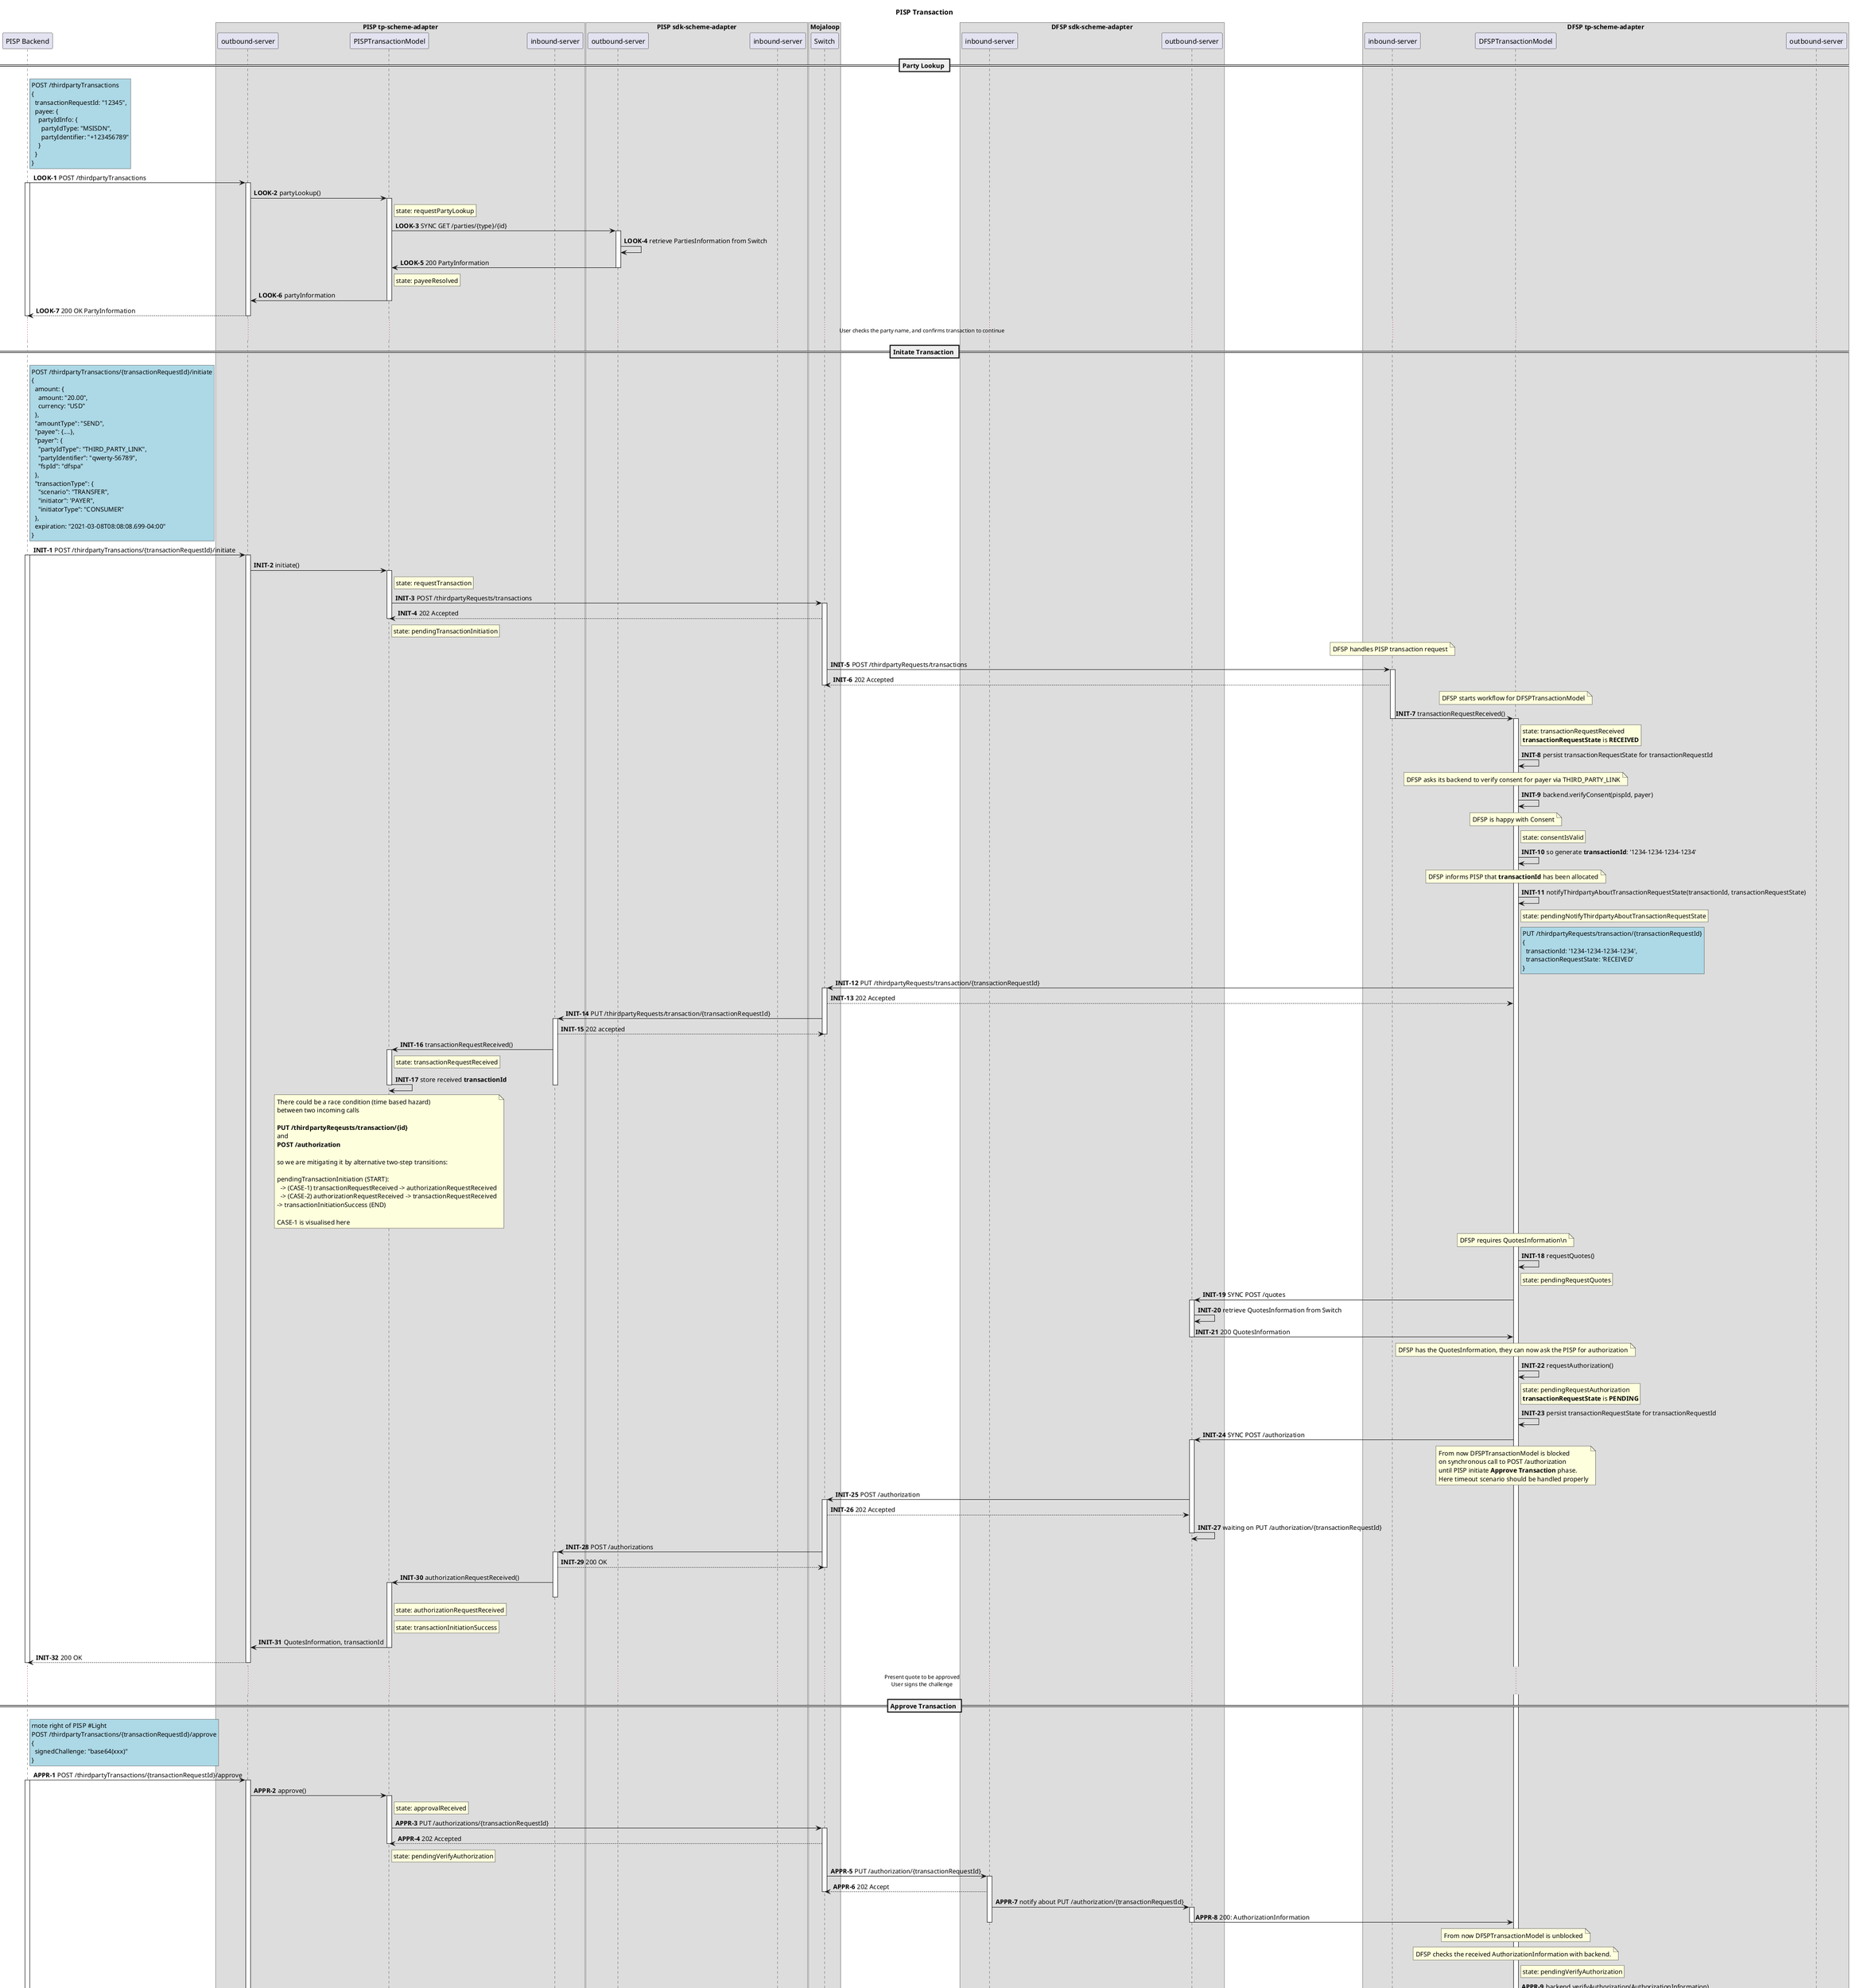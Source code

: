 @startuml

title PISP Transaction


participant "PISP Backend" as PISP
box "PISP tp-scheme-adapter"
  participant "outbound-server" as PISP_TP_OUT
  participant "PISPTransactionModel" as PISP_TM
  participant "inbound-server" as PISP_TP_IN
end box
box "PISP sdk-scheme-adapter"
  participant "outbound-server" as PISP_SDK_OUT
  participant "inbound-server" as PISP_SDK_IN
end box
box "Mojaloop"
    participant Switch
end box
box "DFSP sdk-scheme-adapter"
  participant "inbound-server" as DFSP_SDK_IN
  participant "outbound-server" as DFSP_SDK_OUT
end box
box "DFSP tp-scheme-adapter"
  participant "inbound-server" as DFSP_TP_IN
  participant "DFSPTransactionModel" as DFSP_TM
  participant "outbound-server" as DFSP_TP_OUT
end box


== Party Lookup ==
autonumber 1 "<b>LOOK-#</b>"
rnote right of PISP #LightBlue
POST /thirdpartyTransactions
{
  transactionRequestId: "12345",
  payee: {
    partyIdInfo: {
      partyIdType: "MSISDN",
      partyIdentifier: "+123456789"
    }
  }
}
end note
PISP -> PISP_TP_OUT: POST /thirdpartyTransactions
activate PISP
activate PISP_TP_OUT
' TODO: line up with state-models.md doc
PISP_TP_OUT -> PISP_TM: partyLookup()
rnote right of PISP_TM: state: requestPartyLookup
activate PISP_TM

PISP_TM -> PISP_SDK_OUT: SYNC GET /parties/{type}/{id}
activate PISP_SDK_OUT
PISP_SDK_OUT -> PISP_SDK_OUT: retrieve PartiesInformation from Switch
PISP_SDK_OUT -> PISP_TM: 200 PartyInformation
deactivate PISP_SDK_OUT
rnote right of PISP_TM: state: payeeResolved

PISP_TM -> PISP_TP_OUT: partyInformation
deactivate PISP_TM

' TODO: party lookup details
PISP_TP_OUT --> PISP: 200 OK PartyInformation
deactivate PISP_TP_OUT
deactivate PISP

...User checks the party name, and confirms transaction to continue...



== Initate Transaction ==
autonumber 1 "<b>INIT-#</b>"
rnote right of PISP #LightBlue
POST /thirdpartyTransactions/{transactionRequestId}/initiate
{
  amount: {
    amount: "20.00",
    currency: "USD"
  },
  "amountType": "SEND",
  "payee": {....},
  "payer": {
    "partyIdType": "THIRD_PARTY_LINK",
    "partyIdentifier": "qwerty-56789",
    "fspId": "dfspa"
  },
  "transactionType": {
    "scenario": "TRANSFER",
    "initiator": 'PAYER",
    "initiatorType": "CONSUMER"
  },
  expiration: "2021-03-08T08:08:08.699-04:00"
}
end note
PISP -> PISP_TP_OUT: POST /thirdpartyTransactions/{transactionRequestId}/initiate
activate PISP
activate PISP_TP_OUT

PISP_TP_OUT -> PISP_TM: initiate()
activate PISP_TM
rnote right of PISP_TM: state: requestTransaction

PISP_TM -> Switch: POST /thirdpartyRequests/transactions
activate Switch
Switch --> PISP_TM: 202 Accepted
deactivate PISP_TM
rnote right of PISP_TM: state: pendingTransactionInitiation

note over DFSP_TP_IN
  DFSP handles PISP transaction request
end note
Switch -> DFSP_TP_IN: POST /thirdpartyRequests/transactions
activate DFSP_TP_IN
DFSP_TP_IN --> Switch: 202 Accepted
deactivate Switch
note over DFSP_TM
  DFSP starts workflow for DFSPTransactionModel
end note
DFSP_TP_IN -> DFSP_TM: transactionRequestReceived()
deactivate DFSP_TP_IN
activate DFSP_TM
rnote right of DFSP_TM: state: transactionRequestReceived\n**transactionRequestState** is **RECEIVED**
DFSP_TM -> DFSP_TM: persist transactionRequestState for transactionRequestId
note over DFSP_TM
  DFSP asks its backend to verify consent for payer via THIRD_PARTY_LINK
end note
DFSP_TM -> DFSP_TM: backend.verifyConsent(pispId, payer)
note over DFSP_TM
  DFSP is happy with Consent
end note
rnote right of DFSP_TM: state: consentIsValid
DFSP_TM -> DFSP_TM: so generate **transactionId**: '1234-1234-1234-1234'
note over DFSP_TM
  DFSP informs PISP that **transactionId** has been allocated
end note
DFSP_TM -> DFSP_TM: notifyThirdpartyAboutTransactionRequestState(transactionId, transactionRequestState)
rnote right of DFSP_TM: state: pendingNotifyThirdpartyAboutTransactionRequestState
rnote right of DFSP_TM #LightBlue
PUT /thirdpartyRequests/transaction/{transactionRequestId}
{
  transactionId: '1234-1234-1234-1234',
  transactionRequestState: 'RECEIVED'
}
end note
DFSP_TM -> Switch: PUT /thirdpartyRequests/transaction/{transactionRequestId}
activate Switch
Switch --> DFSP_TM: 202 Accepted
Switch -> PISP_TP_IN: PUT /thirdpartyRequests/transaction/{transactionRequestId}
activate PISP_TP_IN
PISP_TP_IN --> Switch: 202 accepted
deactivate Switch
PISP_TP_IN -> PISP_TM: transactionRequestReceived()
activate PISP_TM
rnote right of PISP_TM: state: transactionRequestReceived
PISP_TM -> PISP_TM: store received **transactionId**
deactivate PISP_TM
deactivate PISP_TP_IN
note over PISP_TM
  There could be a race condition (time based hazard)
  between two incoming calls 
  
  **PUT /thirdpartyReqeusts/transaction/{id}**
  and
  **POST /authorization**
  
  so we are mitigating it by alternative two-step transitions:

  pendingTransactionInitiation (START): 
    -> (CASE-1) transactionRequestReceived -> authorizationRequestReceived
    -> (CASE-2) authorizationRequestReceived -> transactionRequestReceived
  -> transactionInitiationSuccess (END)

  CASE-1 is visualised here
end note

note over DFSP_TM
  DFSP requires QuotesInformation\n
end note
DFSP_TM -> DFSP_TM: requestQuotes()
rnote right of DFSP_TM: state: pendingRequestQuotes
DFSP_TM -> DFSP_SDK_OUT: SYNC POST /quotes
activate DFSP_SDK_OUT
DFSP_SDK_OUT -> DFSP_SDK_OUT: retrieve QuotesInformation from Switch
DFSP_SDK_OUT -> DFSP_TM: 200 QuotesInformation
deactivate DFSP_SDK_OUT
note over DFSP_TM
  DFSP has the QuotesInformation, they can now ask the PISP for authorization
end note
DFSP_TM -> DFSP_TM: requestAuthorization()
rnote right of DFSP_TM: state: pendingRequestAuthorization\n**transactionRequestState** is **PENDING**
DFSP_TM -> DFSP_TM: persist transactionRequestState for transactionRequestId 
DFSP_TM -> DFSP_SDK_OUT: SYNC POST /authorization
note over DFSP_TM
  From now DFSPTransactionModel is blocked
  on synchronous call to POST /authorization
  until PISP initiate **Approve Transaction** phase.
  Here timeout scenario should be handled properly
end note
activate DFSP_SDK_OUT
DFSP_SDK_OUT -> Switch: POST /authorization
activate Switch
Switch --> DFSP_SDK_OUT: 202 Accepted
DFSP_SDK_OUT -> DFSP_SDK_OUT: waiting on PUT /authorization/{transactionRequestId}
deactivate DFSP_SDK_OUT
Switch -> PISP_TP_IN: POST /authorizations
activate PISP_TP_IN
PISP_TP_IN --> Switch: 200 OK
deactivate Switch
PISP_TP_IN -> PISP_TM: authorizationRequestReceived()
rnote right of PISP_TM: state: authorizationRequestReceived
activate PISP_TM

rnote right of PISP_TM: state: transactionInitiationSuccess

deactivate PISP_TP_IN


PISP_TM -> PISP_TP_OUT: QuotesInformation, transactionId
deactivate PISP_TM
deactivate PISP_TP_IN

'TODO: add authorization details
PISP_TP_OUT --> PISP: 200 OK
deactivate PISP_TP_OUT
deactivate PISP

...Present quote to be approved\nUser signs the challenge...


== Approve Transaction ==
autonumber 1 "<b>APPR-#</b>"
rnote right of PISP #LightBlue
rnote right of PISP #Light
POST /thirdpartyTransactions/{transactionRequestId}/approve
{
  signedChallenge: "base64(xxx)"
}
end note
PISP -> PISP_TP_OUT: POST /thirdpartyTransactions/{transactionRequestId}/approve
activate PISP
activate PISP_TP_OUT

PISP_TP_OUT -> PISP_TM: approve()
activate PISP_TM
rnote right of PISP_TM: state: approvalReceived


PISP_TM -> Switch: PUT /authorizations/{transactionRequestId}
activate Switch
Switch --> PISP_TM: 202 Accepted
rnote right of PISP_TM: state: pendingVerifyAuthorization
deactivate PISP_TM
Switch -> DFSP_SDK_IN: PUT /authorization/{transactionRequestId}
activate DFSP_SDK_IN
DFSP_SDK_IN --> Switch: 202 Accept
deactivate Switch
DFSP_SDK_IN -> DFSP_SDK_OUT: notify about PUT /authorization/{transactionRequestId}
activate DFSP_SDK_OUT
DFSP_SDK_OUT -> DFSP_TM: 200: AuthorizationInformation
note over DFSP_TM
  From now DFSPTransactionModel is unblocked
end note
deactivate DFSP_SDK_IN
deactivate DFSP_SDK_OUT
note over DFSP_TM
  DFSP checks the received AuthorizationInformation with backend.
end note
rnote right of DFSP_TM: state: pendingVerifyAuthorization
DFSP_TM -> DFSP_TM: backend.verifyAuthorization(AuthorizationInformation)

rnote right of DFSP_TM: DFSP is happy with Authorization\n**transactionRequestState** is **ACCEPTED**
DFSP_TM -> DFSP_TM: persist transactionRequestState for transactionRequestId

note over DFSP_TM
  DFSP is happy, so initiates the Transfer for transferId
  **Question:** maybe we should notify PISP
  that Authorization received is OK
  and DFSp will initiate Transfer
  
  PUT or PATCH /thirdpartyRequest/transactions/{transactionRequestId}
  {
    transactionRequestState: **ACCEPTED**
  }
  then PISP can visualise progress of requested transaction to the User
end note
DFSP_TM -> DFSP_TM: transfer(transferId)
rnote right of DFSP_TM: state: pendingTransfer
DFSP_TM -> DFSP_SDK_OUT: SYNC POST /simpleTransfer
activate DFSP_SDK_OUT
DFSP_SDK_OUT -> DFSP_SDK_OUT: request Switch to realize simple transfer
DFSP_SDK_OUT -> DFSP_TM: 202: Transfer done
deactivate DFSP_SDK_OUT
note over DFSP_TM
  DFSP notifies PISP that Transfer is done
end note
DFSP_TM -> DFSP_TM: notifyThirdpartyAboutTransfer(transferId)
rnote right of DFSP_TM: state: pendingNotifyThirdpartyAboutTransfer

DFSP_TM -> Switch: PATCH /thirdpartyRequests/transactions/{transactionRequestId}
activate Switch
Switch --> DFSP_TM: 202 Accepted
rnote right of DFSP_TM: state: transactionRequestSuccess
deactivate DFSP_TM


Switch -> PISP_TP_IN: PATCH /thirdpartyRequests/transactions/{transactionRequestId}
activate PISP_TP_IN
PISP_TP_IN --> Switch: 200 OK
deactivate Switch

PISP_TP_IN -> PISP_TM: transactionSuccess(transactionRequestId)
deactivate PISP_TP_IN
activate PISP_TM
rnote right of PISP_TM: state: transactionSuccess


PISP_TM -> PISP_TP_OUT: Transaction & Transfer are done
deactivate PISP_TM

PISP_TP_OUT --> PISP: 200 OK
deactivate PISP_TP_OUT
deactivate PISP

@enduml
